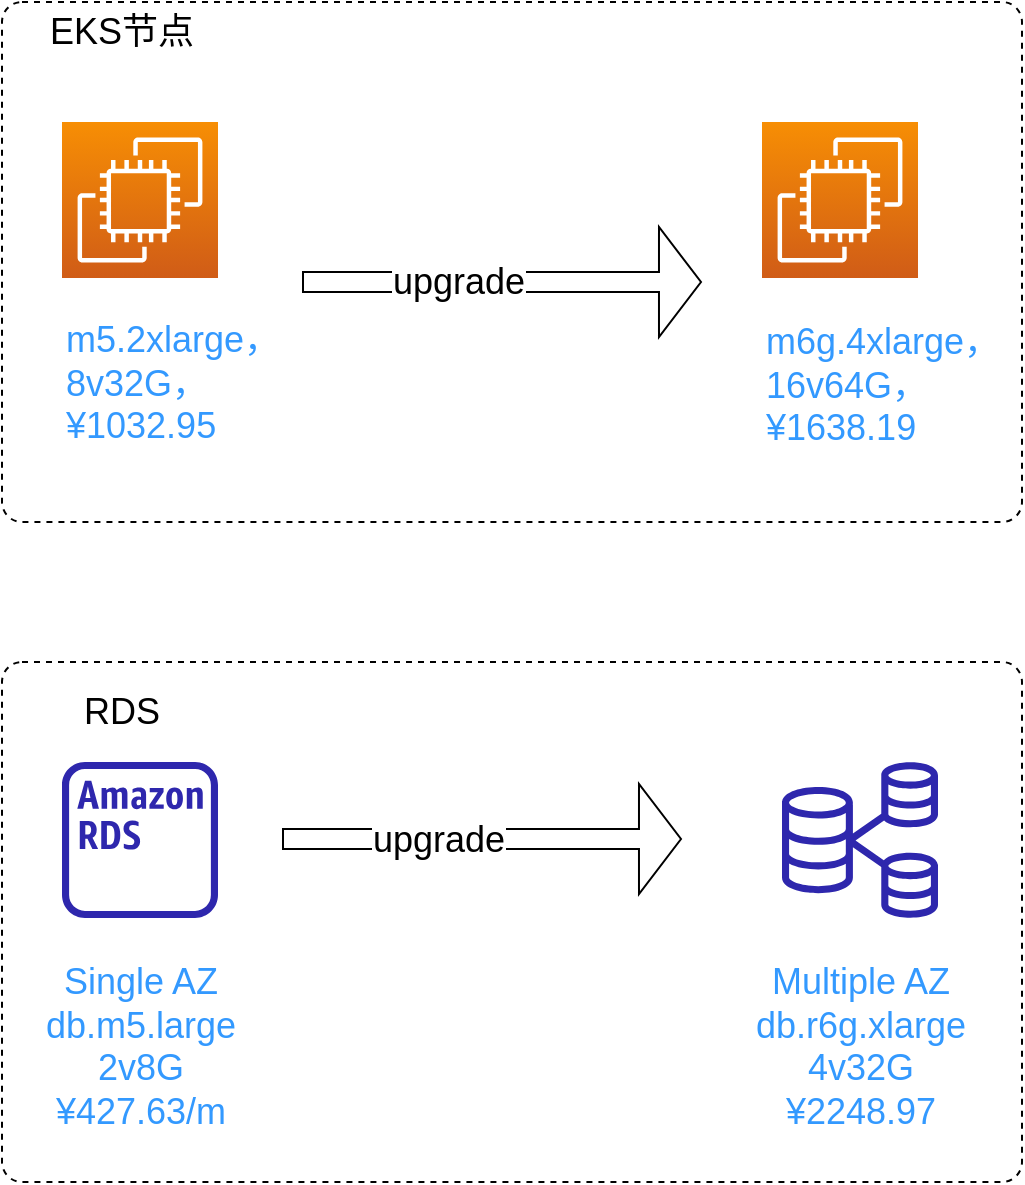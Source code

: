 <mxfile version="20.5.1" type="github">
  <diagram id="RDxtAEYc82JOTdeBVOuG" name="第 1 页">
    <mxGraphModel dx="940" dy="606" grid="1" gridSize="10" guides="1" tooltips="1" connect="1" arrows="1" fold="1" page="1" pageScale="1" pageWidth="827" pageHeight="1169" math="0" shadow="0">
      <root>
        <mxCell id="0" />
        <mxCell id="1" parent="0" />
        <mxCell id="ig-MDQd1oEQlbwAzON0g-7" value="" style="html=1;align=center;verticalAlign=top;rounded=1;absoluteArcSize=1;arcSize=20;dashed=1;fontSize=18;" parent="1" vertex="1">
          <mxGeometry x="170" y="60" width="510" height="260" as="geometry" />
        </mxCell>
        <mxCell id="ig-MDQd1oEQlbwAzON0g-1" value="&lt;h3&gt;&lt;span style=&quot;font-weight: normal;&quot;&gt;&lt;font color=&quot;#3399ff&quot;&gt;&lt;font style=&quot;font-size: 18px;&quot;&gt;m5.2xlarge，&lt;br&gt;&lt;/font&gt;&lt;font style=&quot;font-size: 18px;&quot;&gt;8v32G，&lt;br&gt;&lt;/font&gt;&lt;font style=&quot;font-size: 18px;&quot;&gt;¥1032.95&lt;/font&gt;&lt;/font&gt;&lt;/span&gt;&lt;/h3&gt;" style="sketch=0;points=[[0,0,0],[0.25,0,0],[0.5,0,0],[0.75,0,0],[1,0,0],[0,1,0],[0.25,1,0],[0.5,1,0],[0.75,1,0],[1,1,0],[0,0.25,0],[0,0.5,0],[0,0.75,0],[1,0.25,0],[1,0.5,0],[1,0.75,0]];outlineConnect=0;fontColor=#232F3E;gradientColor=#F78E04;gradientDirection=north;fillColor=#D05C17;strokeColor=#ffffff;dashed=0;verticalLabelPosition=bottom;verticalAlign=top;align=left;html=1;fontSize=12;fontStyle=0;aspect=fixed;shape=mxgraph.aws4.resourceIcon;resIcon=mxgraph.aws4.ec2;" parent="1" vertex="1">
          <mxGeometry x="200" y="120" width="78" height="78" as="geometry" />
        </mxCell>
        <mxCell id="ig-MDQd1oEQlbwAzON0g-4" value="&lt;h2&gt;&lt;span style=&quot;font-weight: normal;&quot;&gt;&lt;font color=&quot;#3399ff&quot;&gt;m6g.4xlarge，&lt;br&gt;16v64G，&lt;br&gt;¥1638.19&lt;/font&gt;&lt;/span&gt;&lt;/h2&gt;" style="sketch=0;points=[[0,0,0],[0.25,0,0],[0.5,0,0],[0.75,0,0],[1,0,0],[0,1,0],[0.25,1,0],[0.5,1,0],[0.75,1,0],[1,1,0],[0,0.25,0],[0,0.5,0],[0,0.75,0],[1,0.25,0],[1,0.5,0],[1,0.75,0]];outlineConnect=0;fontColor=#232F3E;gradientColor=#F78E04;gradientDirection=north;fillColor=#D05C17;strokeColor=#ffffff;dashed=0;verticalLabelPosition=bottom;verticalAlign=top;align=left;html=1;fontSize=12;fontStyle=0;aspect=fixed;shape=mxgraph.aws4.resourceIcon;resIcon=mxgraph.aws4.ec2;" parent="1" vertex="1">
          <mxGeometry x="550" y="120" width="78" height="78" as="geometry" />
        </mxCell>
        <mxCell id="ig-MDQd1oEQlbwAzON0g-5" value="" style="shape=flexArrow;endArrow=classic;html=1;rounded=0;fontSize=18;endWidth=44;endSize=6.67;" parent="1" edge="1">
          <mxGeometry width="50" height="50" relative="1" as="geometry">
            <mxPoint x="320" y="200" as="sourcePoint" />
            <mxPoint x="520" y="200" as="targetPoint" />
            <Array as="points" />
          </mxGeometry>
        </mxCell>
        <mxCell id="ig-MDQd1oEQlbwAzON0g-6" value="upgrade" style="edgeLabel;html=1;align=center;verticalAlign=middle;resizable=0;points=[];fontSize=18;" parent="ig-MDQd1oEQlbwAzON0g-5" vertex="1" connectable="0">
          <mxGeometry x="-0.22" relative="1" as="geometry">
            <mxPoint as="offset" />
          </mxGeometry>
        </mxCell>
        <mxCell id="qxt4uBPG3cYCySN-xC67-1" value="EKS节点" style="text;html=1;strokeColor=none;fillColor=none;align=center;verticalAlign=middle;whiteSpace=wrap;rounded=0;fontSize=18;" vertex="1" parent="1">
          <mxGeometry x="190" y="60" width="80" height="30" as="geometry" />
        </mxCell>
        <mxCell id="qxt4uBPG3cYCySN-xC67-2" value="" style="html=1;align=center;verticalAlign=top;rounded=1;absoluteArcSize=1;arcSize=20;dashed=1;fontSize=18;" vertex="1" parent="1">
          <mxGeometry x="170" y="390" width="510" height="260" as="geometry" />
        </mxCell>
        <mxCell id="qxt4uBPG3cYCySN-xC67-3" value="RDS" style="text;html=1;strokeColor=none;fillColor=none;align=center;verticalAlign=middle;whiteSpace=wrap;rounded=0;fontSize=18;" vertex="1" parent="1">
          <mxGeometry x="190" y="400" width="80" height="30" as="geometry" />
        </mxCell>
        <mxCell id="qxt4uBPG3cYCySN-xC67-4" value="&lt;h2&gt;&lt;span style=&quot;font-weight: normal;&quot;&gt;&lt;font color=&quot;#3399ff&quot;&gt;Multiple AZ&lt;br&gt;&lt;/font&gt;&lt;font color=&quot;#3399ff&quot;&gt;db.r6g.xlarge&lt;br&gt;&lt;/font&gt;&lt;font color=&quot;#3399ff&quot;&gt;4v32G&lt;br&gt;&lt;/font&gt;&lt;font color=&quot;#3399ff&quot;&gt;¥2248.97&lt;/font&gt;&lt;/span&gt;&lt;/h2&gt;" style="sketch=0;outlineConnect=0;fontColor=#232F3E;gradientColor=none;fillColor=#2E27AD;strokeColor=none;dashed=0;verticalLabelPosition=bottom;verticalAlign=top;align=center;html=1;fontSize=12;fontStyle=0;aspect=fixed;pointerEvents=1;shape=mxgraph.aws4.rds_multi_az_db_cluster;" vertex="1" parent="1">
          <mxGeometry x="560" y="440" width="78" height="78" as="geometry" />
        </mxCell>
        <mxCell id="qxt4uBPG3cYCySN-xC67-5" value="&lt;h2&gt;&lt;span style=&quot;font-weight: normal;&quot;&gt;&lt;font color=&quot;#3399ff&quot;&gt;Single AZ&lt;br&gt;&lt;/font&gt;&lt;font color=&quot;#3399ff&quot;&gt;db.m5.large&lt;br&gt;&lt;/font&gt;&lt;font color=&quot;#3399ff&quot;&gt;2v8G&lt;br&gt;&lt;/font&gt;&lt;font color=&quot;#3399ff&quot;&gt;¥427.63/m&lt;/font&gt;&lt;/span&gt;&lt;/h2&gt;" style="sketch=0;outlineConnect=0;fontColor=#232F3E;gradientColor=none;fillColor=#2E27AD;strokeColor=none;dashed=0;verticalLabelPosition=bottom;verticalAlign=top;align=center;html=1;fontSize=12;fontStyle=0;aspect=fixed;pointerEvents=1;shape=mxgraph.aws4.rds_instance_alt;" vertex="1" parent="1">
          <mxGeometry x="200" y="440" width="78" height="78" as="geometry" />
        </mxCell>
        <mxCell id="qxt4uBPG3cYCySN-xC67-6" value="" style="shape=flexArrow;endArrow=classic;html=1;rounded=0;fontSize=18;endWidth=44;endSize=6.67;" edge="1" parent="1">
          <mxGeometry width="50" height="50" relative="1" as="geometry">
            <mxPoint x="310" y="478.5" as="sourcePoint" />
            <mxPoint x="510" y="478.5" as="targetPoint" />
            <Array as="points" />
          </mxGeometry>
        </mxCell>
        <mxCell id="qxt4uBPG3cYCySN-xC67-7" value="upgrade" style="edgeLabel;html=1;align=center;verticalAlign=middle;resizable=0;points=[];fontSize=18;" vertex="1" connectable="0" parent="qxt4uBPG3cYCySN-xC67-6">
          <mxGeometry x="-0.22" relative="1" as="geometry">
            <mxPoint as="offset" />
          </mxGeometry>
        </mxCell>
      </root>
    </mxGraphModel>
  </diagram>
</mxfile>
